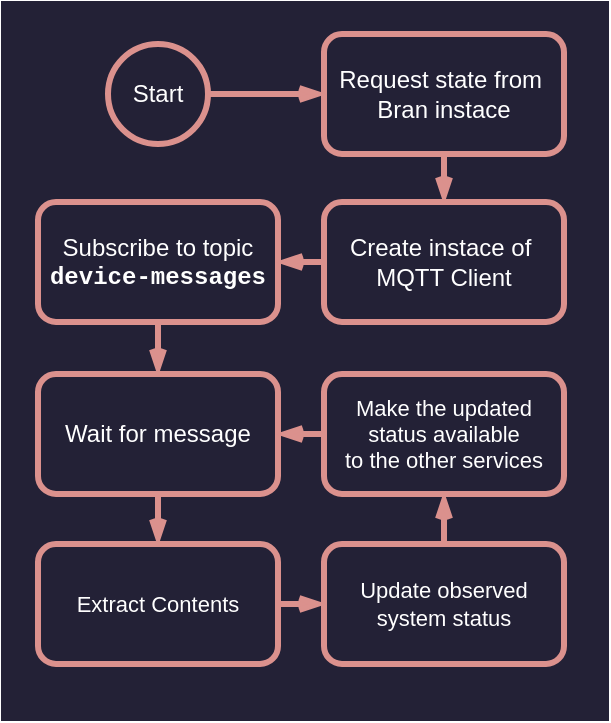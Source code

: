 <mxfile version="22.1.21" type="device">
  <diagram name="Page-1" id="BeeQXuH5mpLVNXQqc5U8">
    <mxGraphModel dx="986" dy="626" grid="0" gridSize="10" guides="1" tooltips="1" connect="1" arrows="1" fold="1" page="1" pageScale="1" pageWidth="850" pageHeight="1100" math="0" shadow="0">
      <root>
        <mxCell id="0" />
        <mxCell id="1" parent="0" />
        <mxCell id="66zhnWMjhhO7CBgq-leG-1" value="" style="edgeStyle=orthogonalEdgeStyle;shape=connector;curved=0;rounded=1;orthogonalLoop=1;jettySize=auto;html=1;labelBackgroundColor=default;strokeColor=#666666;strokeWidth=3;align=center;verticalAlign=middle;fontFamily=Helvetica;fontSize=12;fontColor=#666666;endArrow=openThin;endFill=0;fillColor=#FAE5C7;" parent="1" edge="1">
          <mxGeometry relative="1" as="geometry">
            <mxPoint x="260" y="1325.034" as="sourcePoint" />
          </mxGeometry>
        </mxCell>
        <mxCell id="66zhnWMjhhO7CBgq-leG-2" value="" style="edgeStyle=orthogonalEdgeStyle;shape=connector;curved=0;rounded=1;orthogonalLoop=1;jettySize=auto;html=1;labelBackgroundColor=default;strokeColor=#666666;strokeWidth=3;align=center;verticalAlign=middle;fontFamily=Helvetica;fontSize=12;fontColor=#666666;endArrow=openThin;endFill=0;fillColor=#FAE5C7;" parent="1" edge="1">
          <mxGeometry relative="1" as="geometry">
            <mxPoint x="288.38" y="1445" as="targetPoint" />
          </mxGeometry>
        </mxCell>
        <mxCell id="XEyYkZiNq_rA41-IS8-4-17" value="" style="group;fillColor=#232136;strokeColor=#232136;strokeWidth=25;container=0;" vertex="1" connectable="0" parent="1">
          <mxGeometry x="135" y="282" width="279" height="335" as="geometry" />
        </mxCell>
        <mxCell id="XEyYkZiNq_rA41-IS8-4-8" style="edgeStyle=orthogonalEdgeStyle;shape=connector;curved=0;rounded=1;orthogonalLoop=1;jettySize=auto;html=1;labelBackgroundColor=default;strokeColor=#DB918D;strokeWidth=3;align=center;verticalAlign=middle;fontFamily=Helvetica;fontSize=11;fontColor=#FFFFFF;endArrow=openThin;endFill=0;fillColor=#FAE5C7;" edge="1" parent="1" source="XEyYkZiNq_rA41-IS8-4-9" target="XEyYkZiNq_rA41-IS8-4-11">
          <mxGeometry relative="1" as="geometry" />
        </mxCell>
        <mxCell id="XEyYkZiNq_rA41-IS8-4-12" value="" style="edgeStyle=orthogonalEdgeStyle;shape=connector;curved=0;rounded=1;orthogonalLoop=1;jettySize=auto;html=1;labelBackgroundColor=default;strokeColor=#DB918D;strokeWidth=3;fontFamily=Helvetica;fontSize=12;fontColor=#FFFFFF;startArrow=none;startFill=0;endArrow=openThin;endFill=0;" edge="1" parent="1" source="XEyYkZiNq_rA41-IS8-4-13" target="XEyYkZiNq_rA41-IS8-4-7">
          <mxGeometry relative="1" as="geometry" />
        </mxCell>
        <mxCell id="XEyYkZiNq_rA41-IS8-4-4" style="edgeStyle=orthogonalEdgeStyle;shape=connector;curved=0;rounded=1;orthogonalLoop=1;jettySize=auto;html=1;labelBackgroundColor=default;strokeColor=#DB918D;strokeWidth=3;align=center;verticalAlign=middle;fontFamily=Helvetica;fontSize=11;fontColor=#FFFFFF;endArrow=openThin;endFill=0;fillColor=#FAE5C7;" edge="1" parent="1" source="XEyYkZiNq_rA41-IS8-4-5" target="XEyYkZiNq_rA41-IS8-4-13">
          <mxGeometry relative="1" as="geometry">
            <mxPoint x="481" y="280" as="targetPoint" />
          </mxGeometry>
        </mxCell>
        <mxCell id="XEyYkZiNq_rA41-IS8-4-15" value="Start" style="ellipse;whiteSpace=wrap;html=1;aspect=fixed;strokeColor=#DB918D;fontColor=#FFFFFF;fillColor=none;strokeWidth=3;" vertex="1" parent="1">
          <mxGeometry x="176" y="291" width="50" height="50" as="geometry" />
        </mxCell>
        <mxCell id="XEyYkZiNq_rA41-IS8-4-16" value="Request state from&amp;nbsp;&lt;br&gt;Bran instace" style="rounded=1;whiteSpace=wrap;html=1;strokeColor=#DB918D;fontColor=#FFFFFF;fillColor=none;strokeWidth=3;" vertex="1" parent="1">
          <mxGeometry x="284" y="286" width="120" height="60" as="geometry" />
        </mxCell>
        <mxCell id="XEyYkZiNq_rA41-IS8-4-1" style="edgeStyle=orthogonalEdgeStyle;shape=connector;curved=0;rounded=1;orthogonalLoop=1;jettySize=auto;html=1;labelBackgroundColor=default;strokeColor=#DB918D;strokeWidth=3;align=center;verticalAlign=middle;fontFamily=Helvetica;fontSize=11;fontColor=#FFFFFF;endArrow=openThin;endFill=0;fillColor=#FAE5C7;" edge="1" parent="1" source="XEyYkZiNq_rA41-IS8-4-16" target="XEyYkZiNq_rA41-IS8-4-3">
          <mxGeometry relative="1" as="geometry">
            <mxPoint x="246" y="400" as="sourcePoint" />
            <Array as="points">
              <mxPoint x="344" y="400" />
            </Array>
          </mxGeometry>
        </mxCell>
        <mxCell id="XEyYkZiNq_rA41-IS8-4-14" style="edgeStyle=orthogonalEdgeStyle;shape=connector;curved=0;rounded=1;orthogonalLoop=1;jettySize=auto;html=1;labelBackgroundColor=default;strokeColor=#DB918D;strokeWidth=3;align=center;verticalAlign=middle;fontFamily=Helvetica;fontSize=11;fontColor=#FFFFFF;endArrow=openThin;endFill=0;fillColor=#FAE5C7;" edge="1" parent="1" source="XEyYkZiNq_rA41-IS8-4-15" target="XEyYkZiNq_rA41-IS8-4-16">
          <mxGeometry relative="1" as="geometry" />
        </mxCell>
        <mxCell id="XEyYkZiNq_rA41-IS8-4-18" value="" style="group" vertex="1" connectable="0" parent="1">
          <mxGeometry x="141" y="456" width="263" height="60" as="geometry" />
        </mxCell>
        <mxCell id="XEyYkZiNq_rA41-IS8-4-11" value="Make the updated status available&lt;br&gt;to the other services" style="rounded=1;whiteSpace=wrap;html=1;strokeColor=#DB918D;strokeWidth=3;align=center;verticalAlign=middle;fontFamily=Helvetica;fontSize=11;fontColor=#FFFFFF;fillColor=none;" vertex="1" parent="XEyYkZiNq_rA41-IS8-4-18">
          <mxGeometry x="143" width="120" height="60" as="geometry" />
        </mxCell>
        <mxCell id="XEyYkZiNq_rA41-IS8-4-13" value="&lt;font style=&quot;&quot; face=&quot;Helvetica&quot;&gt;Wait for message&lt;/font&gt;" style="rounded=1;whiteSpace=wrap;html=1;strokeColor=#DB918D;fontColor=#FFFFFF;fillColor=none;strokeWidth=3;" vertex="1" parent="XEyYkZiNq_rA41-IS8-4-18">
          <mxGeometry width="120" height="60" as="geometry" />
        </mxCell>
        <mxCell id="XEyYkZiNq_rA41-IS8-4-10" value="" style="edgeStyle=orthogonalEdgeStyle;shape=connector;curved=0;rounded=1;orthogonalLoop=1;jettySize=auto;html=1;labelBackgroundColor=default;strokeColor=#DB918D;strokeWidth=3;fontFamily=Helvetica;fontSize=12;fontColor=#FFFFFF;startArrow=none;startFill=0;endArrow=openThin;endFill=0;" edge="1" parent="XEyYkZiNq_rA41-IS8-4-18" source="XEyYkZiNq_rA41-IS8-4-11" target="XEyYkZiNq_rA41-IS8-4-13">
          <mxGeometry relative="1" as="geometry" />
        </mxCell>
        <mxCell id="XEyYkZiNq_rA41-IS8-4-19" value="" style="group" vertex="1" connectable="0" parent="1">
          <mxGeometry x="141" y="541" width="263" height="60" as="geometry" />
        </mxCell>
        <mxCell id="XEyYkZiNq_rA41-IS8-4-7" value="Extract Contents" style="rounded=1;whiteSpace=wrap;html=1;strokeColor=#DB918D;strokeWidth=3;align=center;verticalAlign=middle;fontFamily=Helvetica;fontSize=11;fontColor=#FFFFFF;fillColor=none;" vertex="1" parent="XEyYkZiNq_rA41-IS8-4-19">
          <mxGeometry width="120" height="60" as="geometry" />
        </mxCell>
        <mxCell id="XEyYkZiNq_rA41-IS8-4-9" value="Update observed&lt;br&gt;system status" style="rounded=1;whiteSpace=wrap;html=1;strokeColor=#DB918D;strokeWidth=3;align=center;verticalAlign=middle;fontFamily=Helvetica;fontSize=11;fontColor=#FFFFFF;fillColor=none;" vertex="1" parent="XEyYkZiNq_rA41-IS8-4-19">
          <mxGeometry x="143" width="120" height="60" as="geometry" />
        </mxCell>
        <mxCell id="XEyYkZiNq_rA41-IS8-4-6" style="edgeStyle=orthogonalEdgeStyle;shape=connector;curved=0;rounded=1;orthogonalLoop=1;jettySize=auto;html=1;labelBackgroundColor=default;strokeColor=#DB918D;strokeWidth=3;align=center;verticalAlign=middle;fontFamily=Helvetica;fontSize=11;fontColor=#FFFFFF;endArrow=openThin;endFill=0;fillColor=#FAE5C7;" edge="1" parent="XEyYkZiNq_rA41-IS8-4-19" source="XEyYkZiNq_rA41-IS8-4-7" target="XEyYkZiNq_rA41-IS8-4-9">
          <mxGeometry relative="1" as="geometry" />
        </mxCell>
        <mxCell id="XEyYkZiNq_rA41-IS8-4-20" value="" style="group" vertex="1" connectable="0" parent="1">
          <mxGeometry x="141" y="370" width="263" height="60" as="geometry" />
        </mxCell>
        <mxCell id="XEyYkZiNq_rA41-IS8-4-3" value="Create instace of&amp;nbsp;&lt;br&gt;MQTT Client" style="rounded=1;whiteSpace=wrap;html=1;strokeColor=#DB918D;fontColor=#FFFFFF;fillColor=none;strokeWidth=3;" vertex="1" parent="XEyYkZiNq_rA41-IS8-4-20">
          <mxGeometry x="143" width="120" height="60" as="geometry" />
        </mxCell>
        <mxCell id="XEyYkZiNq_rA41-IS8-4-5" value="Subscribe to topic&lt;br&gt;&lt;font face=&quot;Courier New&quot;&gt;&lt;b&gt;device-messages&lt;/b&gt;&lt;/font&gt;" style="rounded=1;whiteSpace=wrap;html=1;strokeColor=#DB918D;fontColor=#FFFFFF;fillColor=none;strokeWidth=3;" vertex="1" parent="XEyYkZiNq_rA41-IS8-4-20">
          <mxGeometry width="120" height="60" as="geometry" />
        </mxCell>
        <mxCell id="XEyYkZiNq_rA41-IS8-4-2" style="edgeStyle=orthogonalEdgeStyle;shape=connector;curved=0;rounded=1;orthogonalLoop=1;jettySize=auto;html=1;labelBackgroundColor=default;strokeColor=#DB918D;strokeWidth=3;align=center;verticalAlign=middle;fontFamily=Helvetica;fontSize=11;fontColor=#FFFFFF;endArrow=openThin;endFill=0;fillColor=#FAE5C7;" edge="1" parent="XEyYkZiNq_rA41-IS8-4-20" source="XEyYkZiNq_rA41-IS8-4-3" target="XEyYkZiNq_rA41-IS8-4-5">
          <mxGeometry relative="1" as="geometry" />
        </mxCell>
      </root>
    </mxGraphModel>
  </diagram>
</mxfile>
